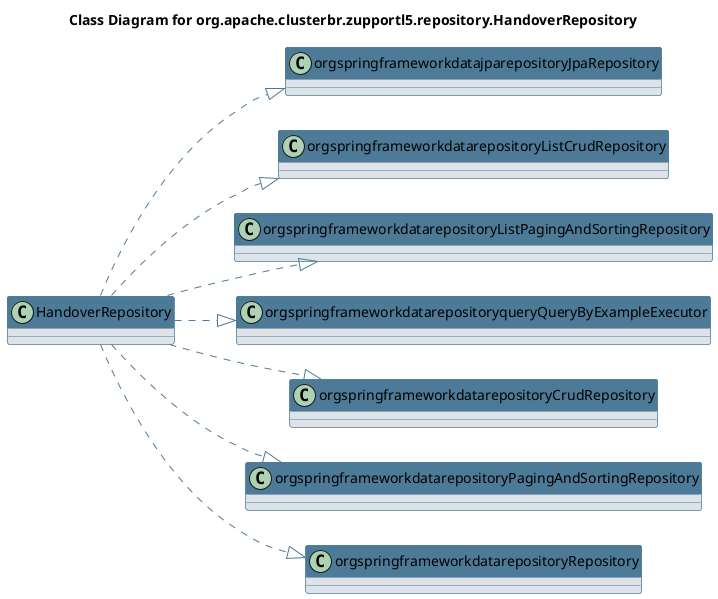 @startuml 
skinparam class { 
 BackgroundColor #DEE3E9 
 ArrowColor #4D7A97 
 BorderColor #4D7A97 
}
left to right direction 
title Class Diagram for org.apache.clusterbr.zupportl5.repository.HandoverRepository
skinparam titleBackgroundColor White
skinparam classHeaderBackgroundColor #4D7A97 
skinparam stereotypeCBackgroundColor #F8981D 

class HandoverRepository {
}
HandoverRepository ..|> orgspringframeworkdatajparepositoryJpaRepository
HandoverRepository ..|> orgspringframeworkdatarepositoryListCrudRepository
HandoverRepository ..|> orgspringframeworkdatarepositoryListPagingAndSortingRepository
HandoverRepository ..|> orgspringframeworkdatarepositoryqueryQueryByExampleExecutor
HandoverRepository ..|> orgspringframeworkdatarepositoryCrudRepository
HandoverRepository ..|> orgspringframeworkdatarepositoryPagingAndSortingRepository
HandoverRepository ..|> orgspringframeworkdatarepositoryRepository
@enduml